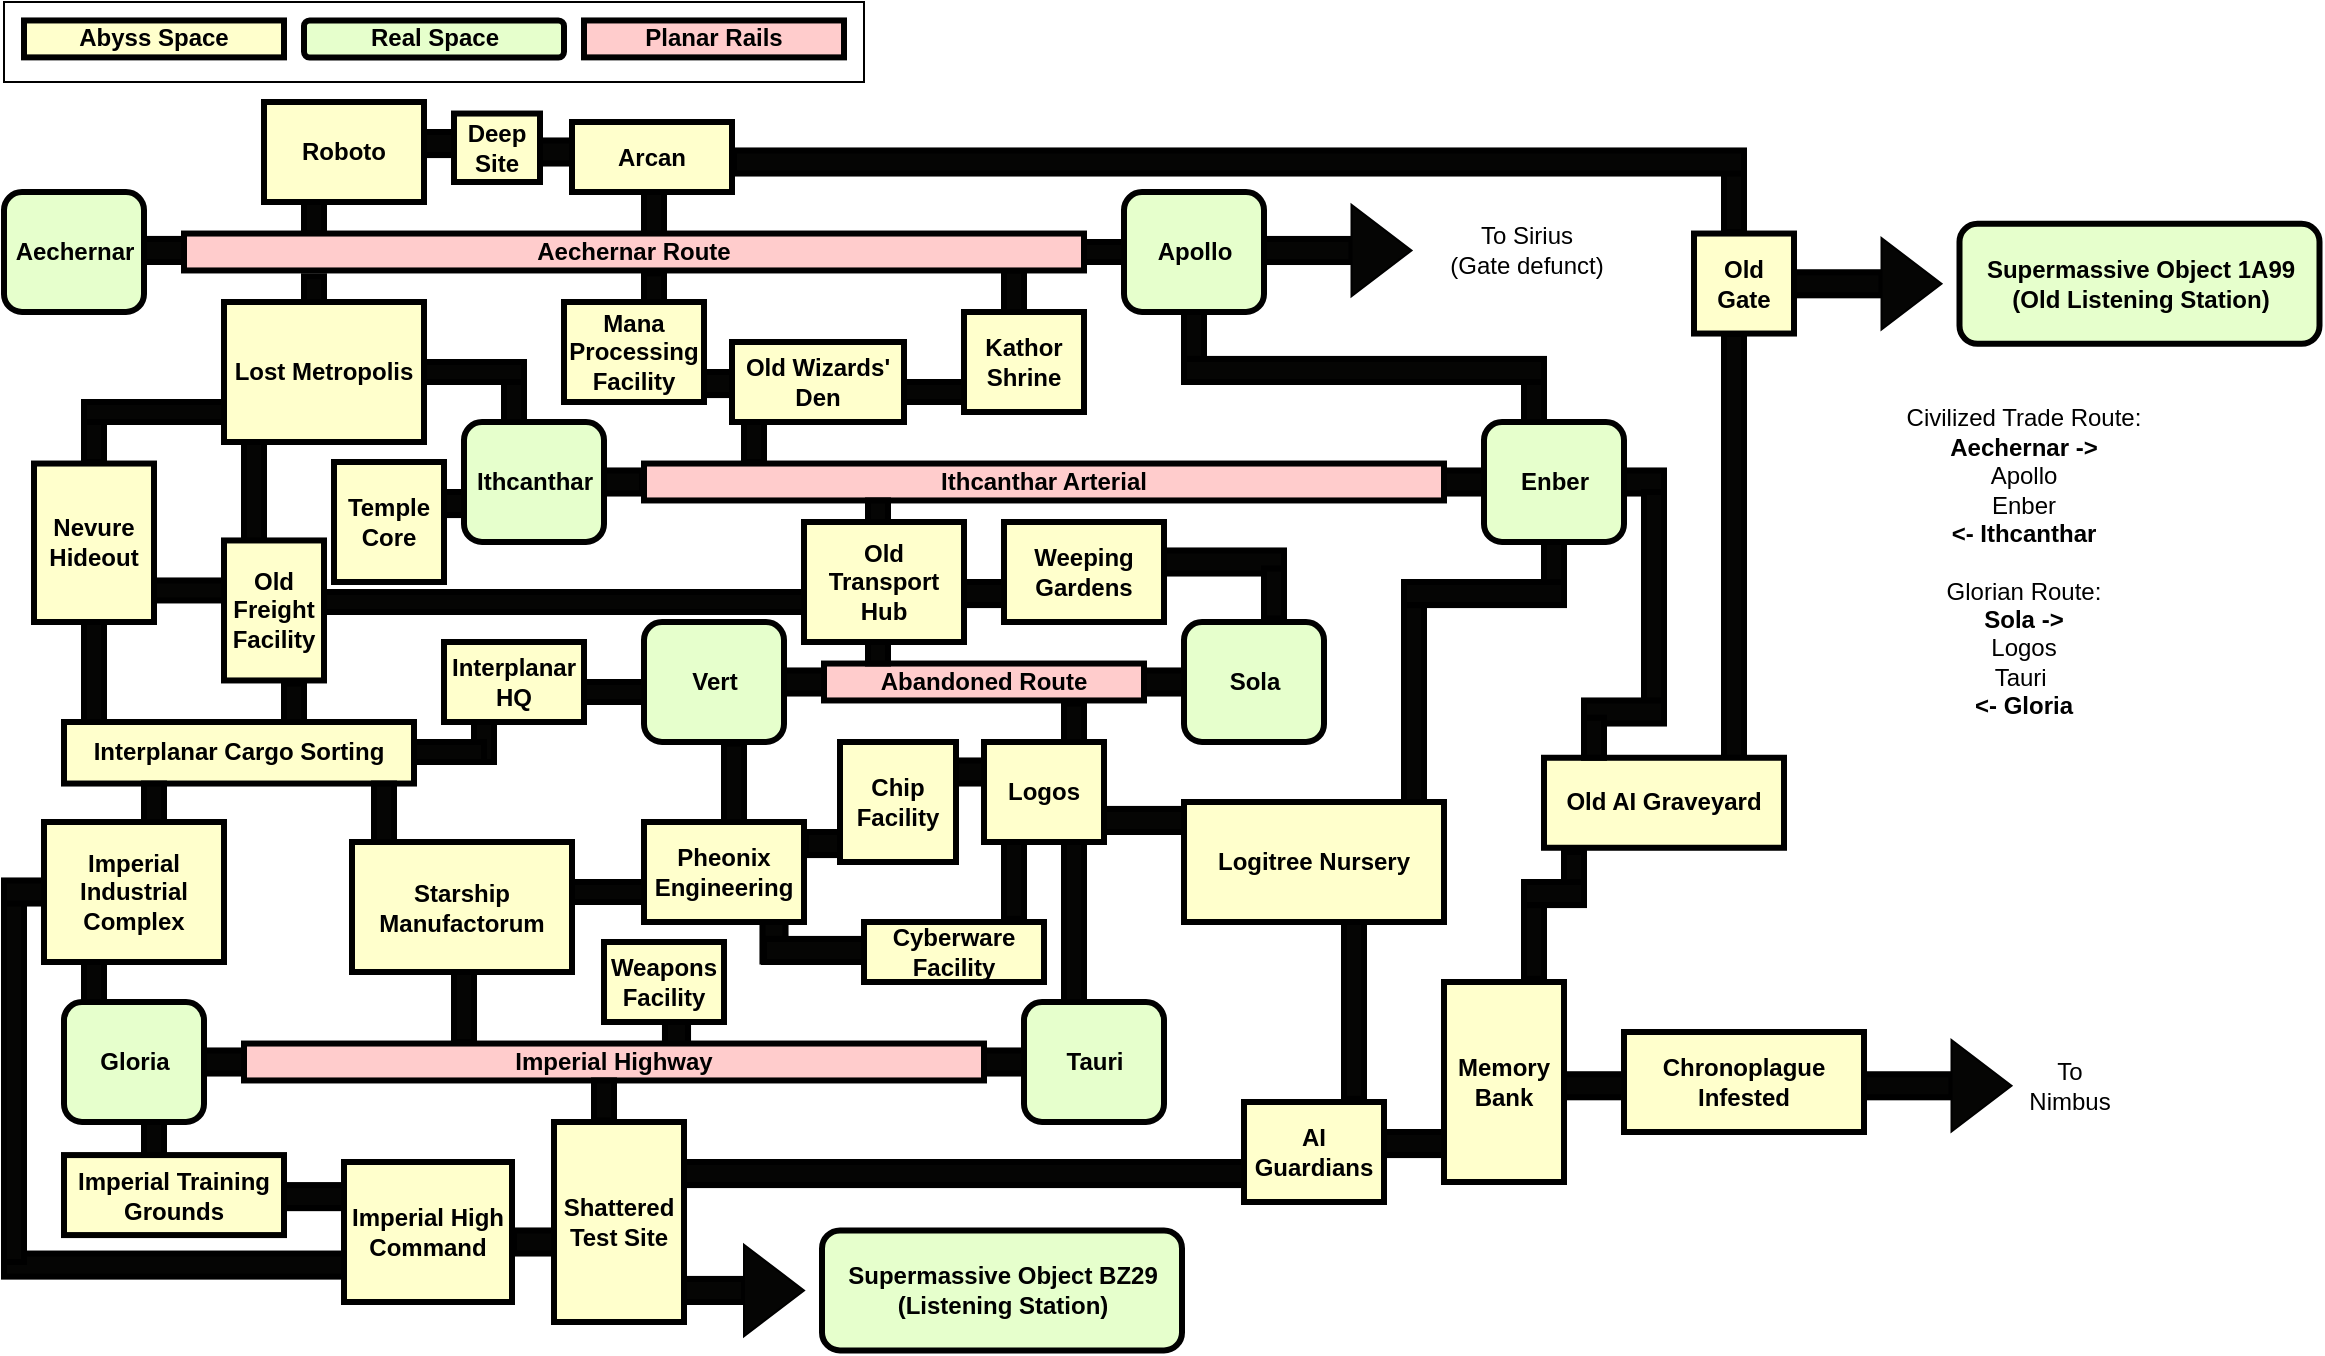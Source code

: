 <mxfile version="15.3.3" type="github" pages="2">
  <diagram name="Whole Map" id="c7558073-3199-34d8-9f00-42111426c3f3">
    <mxGraphModel dx="1026" dy="375" grid="1" gridSize="10" guides="1" tooltips="1" connect="1" arrows="1" fold="1" page="1" pageScale="1" pageWidth="826" pageHeight="1169" background="none" math="0" shadow="0">
      <root>
        <mxCell id="0" />
        <mxCell id="1" parent="0" />
        <mxCell id="i3sJD5P4p5NzvENN9ZNv-3" value="" style="whiteSpace=wrap;align=center;verticalAlign=middle;fontStyle=1;strokeWidth=3;fillColor=#050504;" vertex="1" parent="1">
          <mxGeometry x="236" y="265" width="19" height="11.54" as="geometry" />
        </mxCell>
        <mxCell id="PadTIyMqERsMDA0XlbBG-172" value="" style="whiteSpace=wrap;align=center;verticalAlign=middle;fontStyle=1;strokeWidth=3;fillColor=#050504;" vertex="1" parent="1">
          <mxGeometry x="160" y="360.77" width="10" height="20" as="geometry" />
        </mxCell>
        <mxCell id="PadTIyMqERsMDA0XlbBG-267" value="" style="whiteSpace=wrap;align=center;verticalAlign=middle;fontStyle=1;strokeWidth=3;fillColor=#050504;" vertex="1" parent="1">
          <mxGeometry x="90" y="579.23" width="10" height="20" as="geometry" />
        </mxCell>
        <mxCell id="PadTIyMqERsMDA0XlbBG-156" value="" style="whiteSpace=wrap;align=center;verticalAlign=middle;fontStyle=1;strokeWidth=3;fillColor=#050504;" vertex="1" parent="1">
          <mxGeometry x="340" y="155.67" width="10" height="15.77" as="geometry" />
        </mxCell>
        <mxCell id="PadTIyMqERsMDA0XlbBG-259" value="" style="whiteSpace=wrap;align=center;verticalAlign=middle;fontStyle=1;strokeWidth=3;fillColor=#050504;" vertex="1" parent="1">
          <mxGeometry x="264" y="89.23" width="40" height="11.54" as="geometry" />
        </mxCell>
        <mxCell id="PadTIyMqERsMDA0XlbBG-251" value="" style="whiteSpace=wrap;align=center;verticalAlign=middle;fontStyle=1;strokeWidth=3;fillColor=#050504;" vertex="1" parent="1">
          <mxGeometry x="230" y="85.0" width="19" height="11.54" as="geometry" />
        </mxCell>
        <mxCell id="PadTIyMqERsMDA0XlbBG-245" value="" style="whiteSpace=wrap;align=center;verticalAlign=middle;fontStyle=1;strokeWidth=3;fillColor=#050504;" vertex="1" parent="1">
          <mxGeometry x="880" y="185.77" width="10" height="214.23" as="geometry" />
        </mxCell>
        <mxCell id="PadTIyMqERsMDA0XlbBG-215" value="" style="whiteSpace=wrap;align=center;verticalAlign=middle;fontStyle=1;strokeWidth=3;fillColor=#050504;rotation=90;" vertex="1" parent="1">
          <mxGeometry x="346.25" y="528.46" width="20" height="11.54" as="geometry" />
        </mxCell>
        <mxCell id="PadTIyMqERsMDA0XlbBG-205" value="" style="whiteSpace=wrap;align=center;verticalAlign=middle;fontStyle=1;strokeWidth=3;fillColor=#050504;" vertex="1" parent="1">
          <mxGeometry x="550" y="370.77" width="10" height="20" as="geometry" />
        </mxCell>
        <mxCell id="PadTIyMqERsMDA0XlbBG-204" value="" style="whiteSpace=wrap;align=center;verticalAlign=middle;fontStyle=1;strokeWidth=3;fillColor=#050504;" vertex="1" parent="1">
          <mxGeometry x="369" y="205.0" width="19" height="11.54" as="geometry" />
        </mxCell>
        <mxCell id="PadTIyMqERsMDA0XlbBG-190" value="" style="whiteSpace=wrap;align=center;verticalAlign=middle;fontStyle=1;strokeWidth=3;fillColor=#050504;" vertex="1" parent="1">
          <mxGeometry x="340" y="600" width="320" height="11.54" as="geometry" />
        </mxCell>
        <mxCell id="PadTIyMqERsMDA0XlbBG-186" value="" style="whiteSpace=wrap;align=center;verticalAlign=middle;fontStyle=1;strokeWidth=3;fillColor=#050504;rotation=90;" vertex="1" parent="1">
          <mxGeometry x="395" y="484" width="20" height="11.54" as="geometry" />
        </mxCell>
        <mxCell id="PadTIyMqERsMDA0XlbBG-184" value="" style="whiteSpace=wrap;align=center;verticalAlign=middle;fontStyle=1;strokeWidth=3;fillColor=#050504;" vertex="1" parent="1">
          <mxGeometry x="421" y="435.0" width="20" height="11.54" as="geometry" />
        </mxCell>
        <mxCell id="PadTIyMqERsMDA0XlbBG-183" value="" style="whiteSpace=wrap;align=center;verticalAlign=middle;fontStyle=1;strokeWidth=3;fillColor=#050504;" vertex="1" parent="1">
          <mxGeometry x="300" y="460" width="69" height="10" as="geometry" />
        </mxCell>
        <mxCell id="PadTIyMqERsMDA0XlbBG-160" value="" style="whiteSpace=wrap;align=center;verticalAlign=middle;fontStyle=1;strokeWidth=3;fillColor=#050504;" vertex="1" parent="1">
          <mxGeometry x="520" y="154.23" width="10" height="25.77" as="geometry" />
        </mxCell>
        <mxCell id="PadTIyMqERsMDA0XlbBG-154" value="" style="whiteSpace=wrap;align=center;verticalAlign=middle;fontStyle=1;strokeWidth=3;fillColor=#050504;" vertex="1" parent="1">
          <mxGeometry x="60" y="220" width="70" height="10" as="geometry" />
        </mxCell>
        <mxCell id="PadTIyMqERsMDA0XlbBG-153" value="" style="whiteSpace=wrap;align=center;verticalAlign=middle;fontStyle=1;strokeWidth=3;fillColor=#050504;" vertex="1" parent="1">
          <mxGeometry x="90" y="138.46" width="20" height="11.54" as="geometry" />
        </mxCell>
        <mxCell id="PadTIyMqERsMDA0XlbBG-152" value="" style="whiteSpace=wrap;align=center;verticalAlign=middle;fontStyle=1;strokeWidth=3;fillColor=#050504;" vertex="1" parent="1">
          <mxGeometry x="340" y="112.69" width="10" height="25.77" as="geometry" />
        </mxCell>
        <mxCell id="PadTIyMqERsMDA0XlbBG-151" value="" style="whiteSpace=wrap;align=center;verticalAlign=middle;fontStyle=1;strokeWidth=3;fillColor=#050504;" vertex="1" parent="1">
          <mxGeometry x="170" y="120" width="10" height="15.77" as="geometry" />
        </mxCell>
        <mxCell id="PadTIyMqERsMDA0XlbBG-103" value="" style="group" vertex="1" connectable="0" parent="1">
          <mxGeometry x="20" y="20" width="430" height="40" as="geometry" />
        </mxCell>
        <mxCell id="PadTIyMqERsMDA0XlbBG-102" value="" style="rounded=0;whiteSpace=wrap;html=1;hachureGap=4;pointerEvents=0;strokeColor=default;" vertex="1" parent="PadTIyMqERsMDA0XlbBG-103">
          <mxGeometry width="430" height="40" as="geometry" />
        </mxCell>
        <mxCell id="PadTIyMqERsMDA0XlbBG-96" value="Abyss Space" style="whiteSpace=wrap;align=center;verticalAlign=middle;fontStyle=1;strokeWidth=3;fillColor=#FFFFCC" vertex="1" parent="PadTIyMqERsMDA0XlbBG-103">
          <mxGeometry x="10" y="9.231" width="130" height="18.462" as="geometry" />
        </mxCell>
        <mxCell id="PadTIyMqERsMDA0XlbBG-97" value="Planar Rails" style="whiteSpace=wrap;align=center;verticalAlign=middle;size=0.231;fontStyle=1;strokeWidth=3;fillColor=#FFCCCC;strokeColor=default;" vertex="1" parent="PadTIyMqERsMDA0XlbBG-103">
          <mxGeometry x="290" y="9.231" width="130" height="18.462" as="geometry" />
        </mxCell>
        <mxCell id="PadTIyMqERsMDA0XlbBG-98" value="Real Space" style="verticalAlign=middle;align=center;fontSize=12;fontFamily=Helvetica;html=1;rounded=1;fontStyle=1;strokeWidth=3;fillColor=#E6FFCC" vertex="1" parent="PadTIyMqERsMDA0XlbBG-103">
          <mxGeometry x="150" y="9.231" width="130" height="18.462" as="geometry" />
        </mxCell>
        <mxCell id="PadTIyMqERsMDA0XlbBG-104" value="Aechernar Route" style="whiteSpace=wrap;align=center;verticalAlign=middle;size=0.231;fontStyle=1;strokeWidth=3;fillColor=#FFCCCC;strokeColor=default;" vertex="1" parent="1">
          <mxGeometry x="110" y="135.77" width="450" height="18.46" as="geometry" />
        </mxCell>
        <mxCell id="PadTIyMqERsMDA0XlbBG-115" value="Aechernar" style="verticalAlign=middle;align=center;fontSize=12;fontFamily=Helvetica;html=1;rounded=1;fontStyle=1;strokeWidth=3;fillColor=#E6FFCC" vertex="1" parent="1">
          <mxGeometry x="20" y="115" width="70" height="60" as="geometry" />
        </mxCell>
        <mxCell id="PadTIyMqERsMDA0XlbBG-117" value="Roboto" style="whiteSpace=wrap;align=center;verticalAlign=middle;fontStyle=1;strokeWidth=3;fillColor=#FFFFCC" vertex="1" parent="1">
          <mxGeometry x="150" y="70" width="80" height="50" as="geometry" />
        </mxCell>
        <mxCell id="PadTIyMqERsMDA0XlbBG-118" value="Ithcanthar Arterial" style="whiteSpace=wrap;align=center;verticalAlign=middle;size=0.231;fontStyle=1;strokeWidth=3;fillColor=#FFCCCC;strokeColor=default;" vertex="1" parent="1">
          <mxGeometry x="340" y="250.77" width="400" height="18.46" as="geometry" />
        </mxCell>
        <mxCell id="PadTIyMqERsMDA0XlbBG-119" value="Imperial Highway" style="whiteSpace=wrap;align=center;verticalAlign=middle;size=0.231;fontStyle=1;strokeWidth=3;fillColor=#FFCCCC;strokeColor=default;" vertex="1" parent="1">
          <mxGeometry x="140" y="540.77" width="370" height="18.46" as="geometry" />
        </mxCell>
        <mxCell id="PadTIyMqERsMDA0XlbBG-120" value="Abandoned Route" style="whiteSpace=wrap;align=center;verticalAlign=middle;size=0.231;fontStyle=1;strokeWidth=3;fillColor=#FFCCCC;strokeColor=default;" vertex="1" parent="1">
          <mxGeometry x="430" y="350.77" width="160" height="18.46" as="geometry" />
        </mxCell>
        <mxCell id="PadTIyMqERsMDA0XlbBG-121" value="Ithcanthar" style="verticalAlign=middle;align=center;fontSize=12;fontFamily=Helvetica;html=1;rounded=1;fontStyle=1;strokeWidth=3;fillColor=#E6FFCC" vertex="1" parent="1">
          <mxGeometry x="250" y="230" width="70" height="60" as="geometry" />
        </mxCell>
        <mxCell id="PadTIyMqERsMDA0XlbBG-122" value="Apollo" style="verticalAlign=middle;align=center;fontSize=12;fontFamily=Helvetica;html=1;rounded=1;fontStyle=1;strokeWidth=3;fillColor=#E6FFCC" vertex="1" parent="1">
          <mxGeometry x="580" y="115" width="70" height="60" as="geometry" />
        </mxCell>
        <mxCell id="PadTIyMqERsMDA0XlbBG-123" value="Enber" style="verticalAlign=middle;align=center;fontSize=12;fontFamily=Helvetica;html=1;rounded=1;fontStyle=1;strokeWidth=3;fillColor=#E6FFCC" vertex="1" parent="1">
          <mxGeometry x="760" y="230" width="70" height="60" as="geometry" />
        </mxCell>
        <mxCell id="PadTIyMqERsMDA0XlbBG-124" value="Sola" style="verticalAlign=middle;align=center;fontSize=12;fontFamily=Helvetica;html=1;rounded=1;fontStyle=1;strokeWidth=3;fillColor=#E6FFCC" vertex="1" parent="1">
          <mxGeometry x="610" y="330" width="70" height="60" as="geometry" />
        </mxCell>
        <mxCell id="PadTIyMqERsMDA0XlbBG-125" value="Vert" style="verticalAlign=middle;align=center;fontSize=12;fontFamily=Helvetica;html=1;rounded=1;fontStyle=1;strokeWidth=3;fillColor=#E6FFCC" vertex="1" parent="1">
          <mxGeometry x="340" y="330" width="70" height="60" as="geometry" />
        </mxCell>
        <mxCell id="PadTIyMqERsMDA0XlbBG-126" value="Tauri" style="verticalAlign=middle;align=center;fontSize=12;fontFamily=Helvetica;html=1;rounded=1;fontStyle=1;strokeWidth=3;fillColor=#E6FFCC" vertex="1" parent="1">
          <mxGeometry x="530" y="520" width="70" height="60" as="geometry" />
        </mxCell>
        <mxCell id="PadTIyMqERsMDA0XlbBG-127" value="Gloria" style="verticalAlign=middle;align=center;fontSize=12;fontFamily=Helvetica;html=1;rounded=1;fontStyle=1;strokeWidth=3;fillColor=#E6FFCC" vertex="1" parent="1">
          <mxGeometry x="50" y="520" width="70" height="60" as="geometry" />
        </mxCell>
        <mxCell id="PadTIyMqERsMDA0XlbBG-128" value="Lost Metropolis" style="whiteSpace=wrap;align=center;verticalAlign=middle;fontStyle=1;strokeWidth=3;fillColor=#FFFFCC" vertex="1" parent="1">
          <mxGeometry x="130" y="170" width="100" height="70" as="geometry" />
        </mxCell>
        <mxCell id="PadTIyMqERsMDA0XlbBG-130" value="Interplanar Cargo Sorting" style="whiteSpace=wrap;align=center;verticalAlign=middle;fontStyle=1;strokeWidth=3;fillColor=#FFFFCC" vertex="1" parent="1">
          <mxGeometry x="50" y="380" width="175" height="30.77" as="geometry" />
        </mxCell>
        <mxCell id="PadTIyMqERsMDA0XlbBG-131" value="Imperial Industrial Complex" style="whiteSpace=wrap;align=center;verticalAlign=middle;fontStyle=1;strokeWidth=3;fillColor=#FFFFCC" vertex="1" parent="1">
          <mxGeometry x="40" y="430" width="90" height="70" as="geometry" />
        </mxCell>
        <mxCell id="PadTIyMqERsMDA0XlbBG-132" value="Interplanar HQ" style="whiteSpace=wrap;align=center;verticalAlign=middle;fontStyle=1;strokeWidth=3;fillColor=#FFFFCC" vertex="1" parent="1">
          <mxGeometry x="240" y="340" width="70" height="40" as="geometry" />
        </mxCell>
        <mxCell id="PadTIyMqERsMDA0XlbBG-134" value="Mana Processing&#xa;Facility" style="whiteSpace=wrap;align=center;verticalAlign=middle;fontStyle=1;strokeWidth=3;fillColor=#FFFFCC" vertex="1" parent="1">
          <mxGeometry x="300" y="170" width="70" height="50" as="geometry" />
        </mxCell>
        <mxCell id="PadTIyMqERsMDA0XlbBG-135" value="Old Wizards&#39; Den" style="whiteSpace=wrap;align=center;verticalAlign=middle;fontStyle=1;strokeWidth=3;fillColor=#FFFFCC" vertex="1" parent="1">
          <mxGeometry x="384" y="190" width="86" height="40" as="geometry" />
        </mxCell>
        <mxCell id="PadTIyMqERsMDA0XlbBG-136" value="Kathor Shrine" style="whiteSpace=wrap;align=center;verticalAlign=middle;fontStyle=1;strokeWidth=3;fillColor=#FFFFCC" vertex="1" parent="1">
          <mxGeometry x="500" y="175" width="60" height="50" as="geometry" />
        </mxCell>
        <mxCell id="PadTIyMqERsMDA0XlbBG-137" value="Arcan" style="whiteSpace=wrap;align=center;verticalAlign=middle;fontStyle=1;strokeWidth=3;fillColor=#FFFFCC" vertex="1" parent="1">
          <mxGeometry x="304" y="80" width="80" height="35" as="geometry" />
        </mxCell>
        <mxCell id="PadTIyMqERsMDA0XlbBG-139" value="Logitree Nursery" style="whiteSpace=wrap;align=center;verticalAlign=middle;fontStyle=1;strokeWidth=3;fillColor=#FFFFCC" vertex="1" parent="1">
          <mxGeometry x="610" y="420" width="130" height="60" as="geometry" />
        </mxCell>
        <mxCell id="PadTIyMqERsMDA0XlbBG-141" value="Pheonix Engineering" style="whiteSpace=wrap;align=center;verticalAlign=middle;fontStyle=1;strokeWidth=3;fillColor=#FFFFCC" vertex="1" parent="1">
          <mxGeometry x="340" y="430" width="80" height="50" as="geometry" />
        </mxCell>
        <mxCell id="PadTIyMqERsMDA0XlbBG-142" value="Cyberware Facility" style="whiteSpace=wrap;align=center;verticalAlign=middle;fontStyle=1;strokeWidth=3;fillColor=#FFFFCC" vertex="1" parent="1">
          <mxGeometry x="450" y="480" width="90" height="30" as="geometry" />
        </mxCell>
        <mxCell id="PadTIyMqERsMDA0XlbBG-143" value="Starship Manufactorum" style="whiteSpace=wrap;align=center;verticalAlign=middle;fontStyle=1;strokeWidth=3;fillColor=#FFFFCC" vertex="1" parent="1">
          <mxGeometry x="194" y="440" width="110" height="65" as="geometry" />
        </mxCell>
        <mxCell id="PadTIyMqERsMDA0XlbBG-146" value="AI Guardians" style="whiteSpace=wrap;align=center;verticalAlign=middle;fontStyle=1;strokeWidth=3;fillColor=#FFFFCC" vertex="1" parent="1">
          <mxGeometry x="640" y="570" width="70" height="50" as="geometry" />
        </mxCell>
        <mxCell id="PadTIyMqERsMDA0XlbBG-155" value="" style="whiteSpace=wrap;align=center;verticalAlign=middle;fontStyle=1;strokeWidth=3;fillColor=#050504;" vertex="1" parent="1">
          <mxGeometry x="560" y="140" width="20" height="10" as="geometry" />
        </mxCell>
        <mxCell id="PadTIyMqERsMDA0XlbBG-158" value="" style="whiteSpace=wrap;align=center;verticalAlign=middle;fontStyle=1;strokeWidth=3;fillColor=#050504;" vertex="1" parent="1">
          <mxGeometry x="390" y="230" width="10" height="20" as="geometry" />
        </mxCell>
        <mxCell id="PadTIyMqERsMDA0XlbBG-159" value="" style="whiteSpace=wrap;align=center;verticalAlign=middle;fontStyle=1;strokeWidth=3;fillColor=#050504;" vertex="1" parent="1">
          <mxGeometry x="470" y="210" width="30" height="10" as="geometry" />
        </mxCell>
        <mxCell id="PadTIyMqERsMDA0XlbBG-161" value="" style="whiteSpace=wrap;align=center;verticalAlign=middle;fontStyle=1;strokeWidth=3;fillColor=#050504;" vertex="1" parent="1">
          <mxGeometry x="320" y="254.23" width="19" height="11.54" as="geometry" />
        </mxCell>
        <mxCell id="PadTIyMqERsMDA0XlbBG-162" value="" style="whiteSpace=wrap;align=center;verticalAlign=middle;fontStyle=1;strokeWidth=3;fillColor=#050504;" vertex="1" parent="1">
          <mxGeometry x="580" y="294.23" width="80" height="11.54" as="geometry" />
        </mxCell>
        <mxCell id="PadTIyMqERsMDA0XlbBG-163" value="" style="whiteSpace=wrap;align=center;verticalAlign=middle;fontStyle=1;strokeWidth=3;fillColor=#050504;" vertex="1" parent="1">
          <mxGeometry x="740" y="254.23" width="20" height="11.54" as="geometry" />
        </mxCell>
        <mxCell id="PadTIyMqERsMDA0XlbBG-164" value="" style="whiteSpace=wrap;align=center;verticalAlign=middle;fontStyle=1;strokeWidth=3;fillColor=#050504;" vertex="1" parent="1">
          <mxGeometry x="410" y="354.23" width="20" height="11.54" as="geometry" />
        </mxCell>
        <mxCell id="PadTIyMqERsMDA0XlbBG-165" value="" style="whiteSpace=wrap;align=center;verticalAlign=middle;fontStyle=1;strokeWidth=3;fillColor=#050504;" vertex="1" parent="1">
          <mxGeometry x="510" y="544.23" width="20" height="11.54" as="geometry" />
        </mxCell>
        <mxCell id="PadTIyMqERsMDA0XlbBG-166" value="" style="whiteSpace=wrap;align=center;verticalAlign=middle;fontStyle=1;strokeWidth=3;fillColor=#050504;" vertex="1" parent="1">
          <mxGeometry x="120" y="544.23" width="20" height="11.54" as="geometry" />
        </mxCell>
        <mxCell id="PadTIyMqERsMDA0XlbBG-167" value="" style="whiteSpace=wrap;align=center;verticalAlign=middle;fontStyle=1;strokeWidth=3;fillColor=#050504;" vertex="1" parent="1">
          <mxGeometry x="60" y="230" width="10" height="20" as="geometry" />
        </mxCell>
        <mxCell id="PadTIyMqERsMDA0XlbBG-168" value="" style="whiteSpace=wrap;align=center;verticalAlign=middle;fontStyle=1;strokeWidth=3;fillColor=#050504;" vertex="1" parent="1">
          <mxGeometry x="140" y="240" width="10" height="70" as="geometry" />
        </mxCell>
        <mxCell id="PadTIyMqERsMDA0XlbBG-169" value="" style="whiteSpace=wrap;align=center;verticalAlign=middle;fontStyle=1;strokeWidth=3;fillColor=#050504;" vertex="1" parent="1">
          <mxGeometry x="230" y="200" width="50" height="10" as="geometry" />
        </mxCell>
        <mxCell id="PadTIyMqERsMDA0XlbBG-170" value="" style="whiteSpace=wrap;align=center;verticalAlign=middle;fontStyle=1;strokeWidth=3;fillColor=#050504;" vertex="1" parent="1">
          <mxGeometry x="170" y="157.12" width="10" height="12.88" as="geometry" />
        </mxCell>
        <mxCell id="PadTIyMqERsMDA0XlbBG-171" value="" style="whiteSpace=wrap;align=center;verticalAlign=middle;fontStyle=1;strokeWidth=3;fillColor=#050504;" vertex="1" parent="1">
          <mxGeometry x="270" y="210" width="10" height="20" as="geometry" />
        </mxCell>
        <mxCell id="PadTIyMqERsMDA0XlbBG-173" value="" style="whiteSpace=wrap;align=center;verticalAlign=middle;fontStyle=1;strokeWidth=3;fillColor=#050504;" vertex="1" parent="1">
          <mxGeometry x="310" y="360" width="30" height="10" as="geometry" />
        </mxCell>
        <mxCell id="PadTIyMqERsMDA0XlbBG-174" value="" style="whiteSpace=wrap;align=center;verticalAlign=middle;fontStyle=1;strokeWidth=3;fillColor=#050504;" vertex="1" parent="1">
          <mxGeometry x="255" y="380" width="10" height="20" as="geometry" />
        </mxCell>
        <mxCell id="PadTIyMqERsMDA0XlbBG-175" value="" style="whiteSpace=wrap;align=center;verticalAlign=middle;fontStyle=1;strokeWidth=3;fillColor=#050504;" vertex="1" parent="1">
          <mxGeometry x="225" y="390" width="35" height="10" as="geometry" />
        </mxCell>
        <mxCell id="PadTIyMqERsMDA0XlbBG-176" value="" style="whiteSpace=wrap;align=center;verticalAlign=middle;fontStyle=1;strokeWidth=3;fillColor=#050504;" vertex="1" parent="1">
          <mxGeometry x="60" y="330" width="10" height="50" as="geometry" />
        </mxCell>
        <mxCell id="PadTIyMqERsMDA0XlbBG-177" value="" style="whiteSpace=wrap;align=center;verticalAlign=middle;fontStyle=1;strokeWidth=3;fillColor=#050504;" vertex="1" parent="1">
          <mxGeometry x="90" y="410.77" width="10" height="19.23" as="geometry" />
        </mxCell>
        <mxCell id="PadTIyMqERsMDA0XlbBG-178" value="" style="whiteSpace=wrap;align=center;verticalAlign=middle;fontStyle=1;strokeWidth=3;fillColor=#050504;" vertex="1" parent="1">
          <mxGeometry x="60" y="500" width="10" height="20" as="geometry" />
        </mxCell>
        <mxCell id="PadTIyMqERsMDA0XlbBG-179" value="" style="whiteSpace=wrap;align=center;verticalAlign=middle;fontStyle=1;strokeWidth=3;fillColor=#050504;" vertex="1" parent="1">
          <mxGeometry x="205" y="410.77" width="10" height="29.23" as="geometry" />
        </mxCell>
        <mxCell id="PadTIyMqERsMDA0XlbBG-180" value="" style="whiteSpace=wrap;align=center;verticalAlign=middle;fontStyle=1;strokeWidth=3;fillColor=#050504;" vertex="1" parent="1">
          <mxGeometry x="245" y="505" width="10" height="35" as="geometry" />
        </mxCell>
        <mxCell id="PadTIyMqERsMDA0XlbBG-181" value="" style="whiteSpace=wrap;align=center;verticalAlign=middle;fontStyle=1;strokeWidth=3;fillColor=#050504;" vertex="1" parent="1">
          <mxGeometry x="315" y="559.23" width="10" height="20" as="geometry" />
        </mxCell>
        <mxCell id="PadTIyMqERsMDA0XlbBG-182" value="" style="whiteSpace=wrap;align=center;verticalAlign=middle;fontStyle=1;strokeWidth=3;fillColor=#050504;" vertex="1" parent="1">
          <mxGeometry x="380" y="390.77" width="10" height="39.23" as="geometry" />
        </mxCell>
        <mxCell id="PadTIyMqERsMDA0XlbBG-185" value="" style="whiteSpace=wrap;align=center;verticalAlign=middle;fontStyle=1;strokeWidth=3;fillColor=#050504;" vertex="1" parent="1">
          <mxGeometry x="400" y="488.46" width="50" height="11.54" as="geometry" />
        </mxCell>
        <mxCell id="PadTIyMqERsMDA0XlbBG-187" value="" style="whiteSpace=wrap;align=center;verticalAlign=middle;fontStyle=1;strokeWidth=3;fillColor=#050504;" vertex="1" parent="1">
          <mxGeometry x="570" y="423.46" width="40" height="11.54" as="geometry" />
        </mxCell>
        <mxCell id="PadTIyMqERsMDA0XlbBG-189" value="" style="whiteSpace=wrap;align=center;verticalAlign=middle;fontStyle=1;strokeWidth=3;fillColor=#050504;" vertex="1" parent="1">
          <mxGeometry x="275" y="634.23" width="20" height="11.54" as="geometry" />
        </mxCell>
        <mxCell id="PadTIyMqERsMDA0XlbBG-191" value="" style="whiteSpace=wrap;align=center;verticalAlign=middle;fontStyle=1;strokeWidth=3;fillColor=#050504;" vertex="1" parent="1">
          <mxGeometry x="550" y="440" width="10" height="80" as="geometry" />
        </mxCell>
        <mxCell id="PadTIyMqERsMDA0XlbBG-192" value="" style="whiteSpace=wrap;align=center;verticalAlign=middle;fontStyle=1;strokeWidth=3;fillColor=#050504;" vertex="1" parent="1">
          <mxGeometry x="690" y="480" width="10" height="88.46" as="geometry" />
        </mxCell>
        <mxCell id="PadTIyMqERsMDA0XlbBG-193" value="" style="whiteSpace=wrap;align=center;verticalAlign=middle;fontStyle=1;strokeWidth=3;fillColor=#050504;" vertex="1" parent="1">
          <mxGeometry x="720" y="310" width="10" height="110" as="geometry" />
        </mxCell>
        <mxCell id="PadTIyMqERsMDA0XlbBG-194" value="" style="whiteSpace=wrap;align=center;verticalAlign=middle;fontStyle=1;strokeWidth=3;fillColor=#050504;" vertex="1" parent="1">
          <mxGeometry x="720" y="310" width="80" height="11.54" as="geometry" />
        </mxCell>
        <mxCell id="PadTIyMqERsMDA0XlbBG-195" value="" style="whiteSpace=wrap;align=center;verticalAlign=middle;fontStyle=1;strokeWidth=3;fillColor=#050504;" vertex="1" parent="1">
          <mxGeometry x="452" y="269.23" width="10" height="20" as="geometry" />
        </mxCell>
        <mxCell id="PadTIyMqERsMDA0XlbBG-196" value="" style="whiteSpace=wrap;align=center;verticalAlign=middle;fontStyle=1;strokeWidth=3;fillColor=#050504;" vertex="1" parent="1">
          <mxGeometry x="452" y="330.77" width="10" height="20" as="geometry" />
        </mxCell>
        <mxCell id="PadTIyMqERsMDA0XlbBG-197" value="" style="whiteSpace=wrap;align=center;verticalAlign=middle;fontStyle=1;strokeWidth=3;fillColor=#050504;" vertex="1" parent="1">
          <mxGeometry x="790" y="290" width="10" height="20" as="geometry" />
        </mxCell>
        <mxCell id="PadTIyMqERsMDA0XlbBG-198" value="" style="whiteSpace=wrap;align=center;verticalAlign=middle;fontStyle=1;strokeWidth=3;fillColor=#050504;" vertex="1" parent="1">
          <mxGeometry x="610" y="175" width="10" height="25" as="geometry" />
        </mxCell>
        <mxCell id="PadTIyMqERsMDA0XlbBG-199" value="" style="whiteSpace=wrap;align=center;verticalAlign=middle;fontStyle=1;strokeWidth=3;fillColor=#050504;" vertex="1" parent="1">
          <mxGeometry x="780" y="210" width="10" height="20" as="geometry" />
        </mxCell>
        <mxCell id="PadTIyMqERsMDA0XlbBG-200" value="" style="whiteSpace=wrap;align=center;verticalAlign=middle;fontStyle=1;strokeWidth=3;fillColor=#050504;" vertex="1" parent="1">
          <mxGeometry x="610" y="198.46" width="180" height="11.54" as="geometry" />
        </mxCell>
        <mxCell id="PadTIyMqERsMDA0XlbBG-201" value="" style="whiteSpace=wrap;align=center;verticalAlign=middle;fontStyle=1;strokeWidth=3;fillColor=#050504;" vertex="1" parent="1">
          <mxGeometry x="20" y="645.77" width="204" height="11.54" as="geometry" />
        </mxCell>
        <mxCell id="PadTIyMqERsMDA0XlbBG-202" value="" style="whiteSpace=wrap;align=center;verticalAlign=middle;fontStyle=1;strokeWidth=3;fillColor=#050504;" vertex="1" parent="1">
          <mxGeometry x="20" y="460" width="10" height="190" as="geometry" />
        </mxCell>
        <mxCell id="PadTIyMqERsMDA0XlbBG-203" value="" style="whiteSpace=wrap;align=center;verticalAlign=middle;fontStyle=1;strokeWidth=3;fillColor=#050504;" vertex="1" parent="1">
          <mxGeometry x="20" y="459.23" width="20" height="11.54" as="geometry" />
        </mxCell>
        <mxCell id="PadTIyMqERsMDA0XlbBG-206" value="" style="whiteSpace=wrap;align=center;verticalAlign=middle;fontStyle=1;strokeWidth=3;fillColor=#050504;" vertex="1" parent="1">
          <mxGeometry x="472" y="399.23" width="48" height="11.54" as="geometry" />
        </mxCell>
        <mxCell id="PadTIyMqERsMDA0XlbBG-209" value="" style="whiteSpace=wrap;align=center;verticalAlign=middle;fontStyle=1;strokeWidth=3;fillColor=#050504;" vertex="1" parent="1">
          <mxGeometry x="180" y="315" width="248" height="10" as="geometry" />
        </mxCell>
        <mxCell id="PadTIyMqERsMDA0XlbBG-210" value="Weeping Gardens" style="whiteSpace=wrap;align=center;verticalAlign=middle;fontStyle=1;strokeWidth=3;fillColor=#FFFFCC" vertex="1" parent="1">
          <mxGeometry x="520" y="280" width="80" height="50" as="geometry" />
        </mxCell>
        <mxCell id="PadTIyMqERsMDA0XlbBG-211" value="" style="whiteSpace=wrap;align=center;verticalAlign=middle;fontStyle=1;strokeWidth=3;fillColor=#050504;" vertex="1" parent="1">
          <mxGeometry x="590" y="354.23" width="20" height="11.54" as="geometry" />
        </mxCell>
        <mxCell id="PadTIyMqERsMDA0XlbBG-212" value="" style="whiteSpace=wrap;align=center;verticalAlign=middle;fontStyle=1;strokeWidth=3;fillColor=#050504;" vertex="1" parent="1">
          <mxGeometry x="480" y="310" width="40" height="11.54" as="geometry" />
        </mxCell>
        <mxCell id="PadTIyMqERsMDA0XlbBG-213" value="" style="whiteSpace=wrap;align=center;verticalAlign=middle;fontStyle=1;strokeWidth=3;fillColor=#050504;" vertex="1" parent="1">
          <mxGeometry x="650" y="303.27" width="10" height="25" as="geometry" />
        </mxCell>
        <mxCell id="PadTIyMqERsMDA0XlbBG-214" value="Weapons Facility" style="whiteSpace=wrap;align=center;verticalAlign=middle;fontStyle=1;strokeWidth=3;fillColor=#FFFFCC" vertex="1" parent="1">
          <mxGeometry x="320" y="490" width="60" height="40" as="geometry" />
        </mxCell>
        <mxCell id="PadTIyMqERsMDA0XlbBG-222" value="" style="group" vertex="1" connectable="0" parent="1">
          <mxGeometry x="346.25" y="641.34" width="262.75" height="52.89" as="geometry" />
        </mxCell>
        <mxCell id="PadTIyMqERsMDA0XlbBG-217" value="" style="whiteSpace=wrap;align=center;verticalAlign=middle;fontStyle=1;strokeWidth=3;fillColor=#050504;" vertex="1" parent="PadTIyMqERsMDA0XlbBG-222">
          <mxGeometry y="17.12" width="43.75" height="11.54" as="geometry" />
        </mxCell>
        <mxCell id="PadTIyMqERsMDA0XlbBG-218" value="" style="triangle;whiteSpace=wrap;html=1;hachureGap=4;pointerEvents=0;strokeColor=default;fillColor=#050504;" vertex="1" parent="PadTIyMqERsMDA0XlbBG-222">
          <mxGeometry x="43.75" width="30" height="45.77" as="geometry" />
        </mxCell>
        <mxCell id="PadTIyMqERsMDA0XlbBG-219" value="To &lt;br&gt;Galactic Gate" style="text;html=1;strokeColor=none;fillColor=none;align=center;verticalAlign=middle;whiteSpace=wrap;rounded=0;hachureGap=4;pointerEvents=0;" vertex="1" parent="PadTIyMqERsMDA0XlbBG-222">
          <mxGeometry x="82.75" y="12.89" width="77.25" height="20" as="geometry" />
        </mxCell>
        <mxCell id="PadTIyMqERsMDA0XlbBG-278" value="Supermassive Object BZ29&lt;br&gt;(Listening Station)" style="verticalAlign=middle;align=center;fontSize=12;fontFamily=Helvetica;html=1;rounded=1;fontStyle=1;strokeWidth=3;fillColor=#E6FFCC" vertex="1" parent="PadTIyMqERsMDA0XlbBG-222">
          <mxGeometry x="82.75" y="-7.11" width="180" height="60" as="geometry" />
        </mxCell>
        <mxCell id="PadTIyMqERsMDA0XlbBG-223" value="" style="group" vertex="1" connectable="0" parent="1">
          <mxGeometry x="650" y="121.35" width="180" height="45.77" as="geometry" />
        </mxCell>
        <mxCell id="PadTIyMqERsMDA0XlbBG-224" value="" style="whiteSpace=wrap;align=center;verticalAlign=middle;fontStyle=1;strokeWidth=3;fillColor=#050504;" vertex="1" parent="PadTIyMqERsMDA0XlbBG-223">
          <mxGeometry y="17.12" width="43.75" height="11.54" as="geometry" />
        </mxCell>
        <mxCell id="PadTIyMqERsMDA0XlbBG-225" value="" style="triangle;whiteSpace=wrap;html=1;hachureGap=4;pointerEvents=0;strokeColor=default;fillColor=#050504;" vertex="1" parent="PadTIyMqERsMDA0XlbBG-223">
          <mxGeometry x="43.75" width="30" height="45.77" as="geometry" />
        </mxCell>
        <mxCell id="PadTIyMqERsMDA0XlbBG-226" value="To Sirius&lt;br&gt;(Gate defunct)" style="text;html=1;strokeColor=none;fillColor=none;align=center;verticalAlign=middle;whiteSpace=wrap;rounded=0;hachureGap=4;pointerEvents=0;" vertex="1" parent="PadTIyMqERsMDA0XlbBG-223">
          <mxGeometry x="82.75" y="12.89" width="97.25" height="20" as="geometry" />
        </mxCell>
        <mxCell id="PadTIyMqERsMDA0XlbBG-229" value="Old AI Graveyard" style="whiteSpace=wrap;align=center;verticalAlign=middle;fontStyle=1;strokeWidth=3;fillColor=#FFFFCC" vertex="1" parent="1">
          <mxGeometry x="790" y="397.88" width="120" height="45" as="geometry" />
        </mxCell>
        <mxCell id="PadTIyMqERsMDA0XlbBG-230" value="Chronoplague Infested" style="whiteSpace=wrap;align=center;verticalAlign=middle;fontStyle=1;strokeWidth=3;fillColor=#FFFFCC" vertex="1" parent="1">
          <mxGeometry x="830" y="535" width="120" height="50" as="geometry" />
        </mxCell>
        <mxCell id="PadTIyMqERsMDA0XlbBG-231" value="" style="group" vertex="1" connectable="0" parent="1">
          <mxGeometry x="950" y="539" width="122.75" height="45.77" as="geometry" />
        </mxCell>
        <mxCell id="PadTIyMqERsMDA0XlbBG-232" value="" style="whiteSpace=wrap;align=center;verticalAlign=middle;fontStyle=1;strokeWidth=3;fillColor=#050504;" vertex="1" parent="PadTIyMqERsMDA0XlbBG-231">
          <mxGeometry y="17.12" width="43.75" height="11.54" as="geometry" />
        </mxCell>
        <mxCell id="PadTIyMqERsMDA0XlbBG-233" value="" style="triangle;whiteSpace=wrap;html=1;hachureGap=4;pointerEvents=0;strokeColor=default;fillColor=#050504;" vertex="1" parent="PadTIyMqERsMDA0XlbBG-231">
          <mxGeometry x="43.75" width="30" height="45.77" as="geometry" />
        </mxCell>
        <mxCell id="PadTIyMqERsMDA0XlbBG-234" value="To Nimbus" style="text;html=1;strokeColor=none;fillColor=none;align=center;verticalAlign=middle;whiteSpace=wrap;rounded=0;hachureGap=4;pointerEvents=0;" vertex="1" parent="PadTIyMqERsMDA0XlbBG-231">
          <mxGeometry x="82.75" y="12.89" width="40" height="20" as="geometry" />
        </mxCell>
        <mxCell id="PadTIyMqERsMDA0XlbBG-235" value="" style="whiteSpace=wrap;align=center;verticalAlign=middle;fontStyle=1;strokeWidth=3;fillColor=#050504;" vertex="1" parent="1">
          <mxGeometry x="710" y="585" width="40" height="11.54" as="geometry" />
        </mxCell>
        <mxCell id="PadTIyMqERsMDA0XlbBG-236" value="" style="whiteSpace=wrap;align=center;verticalAlign=middle;fontStyle=1;strokeWidth=3;fillColor=#050504;" vertex="1" parent="1">
          <mxGeometry x="800" y="556.11" width="30" height="11.54" as="geometry" />
        </mxCell>
        <mxCell id="PadTIyMqERsMDA0XlbBG-237" value="" style="whiteSpace=wrap;align=center;verticalAlign=middle;fontStyle=1;strokeWidth=3;fillColor=#050504;" vertex="1" parent="1">
          <mxGeometry x="830" y="254.23" width="20" height="11.54" as="geometry" />
        </mxCell>
        <mxCell id="PadTIyMqERsMDA0XlbBG-238" value="" style="whiteSpace=wrap;align=center;verticalAlign=middle;fontStyle=1;strokeWidth=3;fillColor=#050504;" vertex="1" parent="1">
          <mxGeometry x="840" y="265" width="10" height="115" as="geometry" />
        </mxCell>
        <mxCell id="PadTIyMqERsMDA0XlbBG-239" value="" style="whiteSpace=wrap;align=center;verticalAlign=middle;fontStyle=1;strokeWidth=3;fillColor=#050504;" vertex="1" parent="1">
          <mxGeometry x="810" y="369.23" width="40" height="11.54" as="geometry" />
        </mxCell>
        <mxCell id="PadTIyMqERsMDA0XlbBG-240" value="" style="whiteSpace=wrap;align=center;verticalAlign=middle;fontStyle=1;strokeWidth=3;fillColor=#050504;" vertex="1" parent="1">
          <mxGeometry x="810" y="377.88" width="10" height="20" as="geometry" />
        </mxCell>
        <mxCell id="PadTIyMqERsMDA0XlbBG-241" value="" style="whiteSpace=wrap;align=center;verticalAlign=middle;fontStyle=1;strokeWidth=3;fillColor=#050504;" vertex="1" parent="1">
          <mxGeometry x="800" y="445" width="10" height="20" as="geometry" />
        </mxCell>
        <mxCell id="PadTIyMqERsMDA0XlbBG-242" value="" style="whiteSpace=wrap;align=center;verticalAlign=middle;fontStyle=1;strokeWidth=3;fillColor=#050504;" vertex="1" parent="1">
          <mxGeometry x="780" y="470" width="10" height="38.46" as="geometry" />
        </mxCell>
        <mxCell id="PadTIyMqERsMDA0XlbBG-243" value="" style="whiteSpace=wrap;align=center;verticalAlign=middle;fontStyle=1;strokeWidth=3;fillColor=#050504;" vertex="1" parent="1">
          <mxGeometry x="780" y="460" width="30" height="11.54" as="geometry" />
        </mxCell>
        <mxCell id="PadTIyMqERsMDA0XlbBG-244" value="Old Gate" style="whiteSpace=wrap;align=center;verticalAlign=middle;fontStyle=1;strokeWidth=3;fillColor=#FFFFCC" vertex="1" parent="1">
          <mxGeometry x="865" y="135.77" width="50" height="50" as="geometry" />
        </mxCell>
        <mxCell id="PadTIyMqERsMDA0XlbBG-246" value="" style="whiteSpace=wrap;align=center;verticalAlign=middle;fontStyle=1;strokeWidth=3;fillColor=#050504;" vertex="1" parent="1">
          <mxGeometry x="880" y="100" width="10" height="35" as="geometry" />
        </mxCell>
        <mxCell id="PadTIyMqERsMDA0XlbBG-247" value="" style="whiteSpace=wrap;align=center;verticalAlign=middle;fontStyle=1;strokeWidth=3;fillColor=#050504;" vertex="1" parent="1">
          <mxGeometry x="385" y="94.23" width="505" height="11.54" as="geometry" />
        </mxCell>
        <mxCell id="PadTIyMqERsMDA0XlbBG-250" value="Deep Site" style="whiteSpace=wrap;align=center;verticalAlign=middle;fontStyle=1;strokeWidth=3;fillColor=#FFFFCC" vertex="1" parent="1">
          <mxGeometry x="245" y="75.77" width="43" height="34.23" as="geometry" />
        </mxCell>
        <mxCell id="PadTIyMqERsMDA0XlbBG-260" value="" style="whiteSpace=wrap;align=center;verticalAlign=middle;fontStyle=1;strokeWidth=3;fillColor=#050504;" vertex="1" parent="1">
          <mxGeometry x="90" y="309.23" width="70" height="10" as="geometry" />
        </mxCell>
        <mxCell id="PadTIyMqERsMDA0XlbBG-133" value="Old Transport Hub" style="whiteSpace=wrap;align=center;verticalAlign=middle;fontStyle=1;strokeWidth=3;fillColor=#FFFFCC" vertex="1" parent="1">
          <mxGeometry x="420" y="280" width="80" height="60" as="geometry" />
        </mxCell>
        <mxCell id="PadTIyMqERsMDA0XlbBG-129" value="Old Freight&#xa;Facility" style="whiteSpace=wrap;align=center;verticalAlign=middle;fontStyle=1;strokeWidth=3;fillColor=#FFFFCC" vertex="1" parent="1">
          <mxGeometry x="130" y="289.23" width="50" height="70" as="geometry" />
        </mxCell>
        <mxCell id="PadTIyMqERsMDA0XlbBG-140" value="Chip Facility" style="whiteSpace=wrap;align=center;verticalAlign=middle;fontStyle=1;strokeWidth=3;fillColor=#FFFFCC" vertex="1" parent="1">
          <mxGeometry x="438" y="390" width="58" height="60" as="geometry" />
        </mxCell>
        <mxCell id="PadTIyMqERsMDA0XlbBG-266" value="Imperial Training Grounds" style="whiteSpace=wrap;align=center;verticalAlign=middle;fontStyle=1;strokeWidth=3;fillColor=#FFFFCC" vertex="1" parent="1">
          <mxGeometry x="50" y="596.54" width="110" height="40" as="geometry" />
        </mxCell>
        <mxCell id="PadTIyMqERsMDA0XlbBG-268" value="" style="whiteSpace=wrap;align=center;verticalAlign=middle;fontStyle=1;strokeWidth=3;fillColor=#050504;" vertex="1" parent="1">
          <mxGeometry x="160" y="611.54" width="70" height="11.54" as="geometry" />
        </mxCell>
        <mxCell id="PadTIyMqERsMDA0XlbBG-144" value="Imperial High Command" style="whiteSpace=wrap;align=center;verticalAlign=middle;fontStyle=1;strokeWidth=3;fillColor=#FFFFCC" vertex="1" parent="1">
          <mxGeometry x="190" y="600" width="84" height="70" as="geometry" />
        </mxCell>
        <mxCell id="PadTIyMqERsMDA0XlbBG-145" value="Shattered Test Site" style="whiteSpace=wrap;align=center;verticalAlign=middle;fontStyle=1;strokeWidth=3;fillColor=#FFFFCC" vertex="1" parent="1">
          <mxGeometry x="295" y="580" width="65" height="100" as="geometry" />
        </mxCell>
        <mxCell id="PadTIyMqERsMDA0XlbBG-269" value="" style="group" vertex="1" connectable="0" parent="1">
          <mxGeometry x="915" y="138.0" width="262.75" height="52.89" as="geometry" />
        </mxCell>
        <mxCell id="PadTIyMqERsMDA0XlbBG-270" value="" style="whiteSpace=wrap;align=center;verticalAlign=middle;fontStyle=1;strokeWidth=3;fillColor=#050504;" vertex="1" parent="PadTIyMqERsMDA0XlbBG-269">
          <mxGeometry y="17.12" width="43.75" height="11.54" as="geometry" />
        </mxCell>
        <mxCell id="PadTIyMqERsMDA0XlbBG-271" value="" style="triangle;whiteSpace=wrap;html=1;hachureGap=4;pointerEvents=0;strokeColor=default;fillColor=#050504;" vertex="1" parent="PadTIyMqERsMDA0XlbBG-269">
          <mxGeometry x="43.75" width="30" height="45.77" as="geometry" />
        </mxCell>
        <mxCell id="PadTIyMqERsMDA0XlbBG-272" value="To ???" style="text;html=1;strokeColor=none;fillColor=none;align=center;verticalAlign=middle;whiteSpace=wrap;rounded=0;hachureGap=4;pointerEvents=0;" vertex="1" parent="PadTIyMqERsMDA0XlbBG-269">
          <mxGeometry x="82.75" y="12.89" width="40" height="20" as="geometry" />
        </mxCell>
        <mxCell id="PadTIyMqERsMDA0XlbBG-277" value="Supermassive Object 1A99&lt;br&gt;(Old Listening Station)" style="verticalAlign=middle;align=center;fontSize=12;fontFamily=Helvetica;html=1;rounded=1;fontStyle=1;strokeWidth=3;fillColor=#E6FFCC" vertex="1" parent="PadTIyMqERsMDA0XlbBG-269">
          <mxGeometry x="82.75" y="-7.11" width="180" height="60" as="geometry" />
        </mxCell>
        <mxCell id="PadTIyMqERsMDA0XlbBG-228" value="Memory Bank" style="whiteSpace=wrap;align=center;verticalAlign=middle;fontStyle=1;strokeWidth=3;fillColor=#FFFFCC" vertex="1" parent="1">
          <mxGeometry x="740" y="510" width="60" height="100" as="geometry" />
        </mxCell>
        <mxCell id="PadTIyMqERsMDA0XlbBG-147" value="Nevure Hideout" style="whiteSpace=wrap;align=center;verticalAlign=middle;fontStyle=1;strokeWidth=3;fillColor=#FFFFCC" vertex="1" parent="1">
          <mxGeometry x="35" y="250.77" width="60" height="79.23" as="geometry" />
        </mxCell>
        <mxCell id="PadTIyMqERsMDA0XlbBG-138" value="Logos" style="whiteSpace=wrap;align=center;verticalAlign=middle;fontStyle=1;strokeWidth=3;fillColor=#FFFFCC" vertex="1" parent="1">
          <mxGeometry x="510" y="390" width="60" height="50" as="geometry" />
        </mxCell>
        <mxCell id="PadTIyMqERsMDA0XlbBG-275" value="" style="whiteSpace=wrap;align=center;verticalAlign=middle;fontStyle=1;strokeWidth=3;fillColor=#050504;" vertex="1" parent="1">
          <mxGeometry x="520" y="440" width="10" height="38.46" as="geometry" />
        </mxCell>
        <mxCell id="PadTIyMqERsMDA0XlbBG-279" value="Civilized Trade Route:&lt;br&gt;&lt;b&gt;Aechernar -&amp;gt;&lt;/b&gt;&lt;br&gt;Apollo&lt;br&gt;Enber&lt;br&gt;&lt;b&gt;&amp;lt;- Ithcanthar&lt;/b&gt;&lt;br&gt;&lt;br&gt;Glorian Route:&lt;br&gt;&lt;b&gt;Sola -&amp;gt;&lt;/b&gt;&lt;br&gt;Logos&lt;br&gt;Tauri&amp;nbsp;&lt;br&gt;&lt;b&gt;&amp;lt;- Gloria&lt;/b&gt;" style="text;html=1;strokeColor=none;fillColor=none;align=center;verticalAlign=middle;whiteSpace=wrap;rounded=0;hachureGap=4;pointerEvents=0;" vertex="1" parent="1">
          <mxGeometry x="960" y="220" width="140" height="160" as="geometry" />
        </mxCell>
        <mxCell id="i3sJD5P4p5NzvENN9ZNv-2" value="Temple Core" style="whiteSpace=wrap;align=center;verticalAlign=middle;fontStyle=1;strokeWidth=3;fillColor=#FFFFCC" vertex="1" parent="1">
          <mxGeometry x="185" y="250" width="55" height="60" as="geometry" />
        </mxCell>
      </root>
    </mxGraphModel>
  </diagram>
  <diagram id="dSLR7YRpqrk6QLYrgIAb" name="Revealed">
    <mxGraphModel dx="1796" dy="656" grid="1" gridSize="10" guides="1" tooltips="1" connect="1" arrows="1" fold="1" page="1" pageScale="1" pageWidth="850" pageHeight="1100" math="0" shadow="0">
      <root>
        <mxCell id="CXWzv9XoFLRizGvanl7w-0" />
        <mxCell id="CXWzv9XoFLRizGvanl7w-1" parent="CXWzv9XoFLRizGvanl7w-0" />
        <mxCell id="1nMzNNTMYlvJndd3lfCN-1" value="" style="whiteSpace=wrap;align=center;verticalAlign=middle;fontStyle=1;strokeWidth=3;fillColor=#050504;" vertex="1" parent="CXWzv9XoFLRizGvanl7w-1">
          <mxGeometry x="340" y="155.67" width="10" height="15.77" as="geometry" />
        </mxCell>
        <mxCell id="1nMzNNTMYlvJndd3lfCN-12" value="" style="whiteSpace=wrap;align=center;verticalAlign=middle;fontStyle=1;strokeWidth=3;fillColor=#050504;" vertex="1" parent="CXWzv9XoFLRizGvanl7w-1">
          <mxGeometry x="520" y="154.23" width="10" height="25.77" as="geometry" />
        </mxCell>
        <mxCell id="1nMzNNTMYlvJndd3lfCN-14" value="" style="whiteSpace=wrap;align=center;verticalAlign=middle;fontStyle=1;strokeWidth=3;fillColor=#050504;" vertex="1" parent="CXWzv9XoFLRizGvanl7w-1">
          <mxGeometry x="90" y="138.46" width="20" height="11.54" as="geometry" />
        </mxCell>
        <mxCell id="1nMzNNTMYlvJndd3lfCN-15" value="" style="whiteSpace=wrap;align=center;verticalAlign=middle;fontStyle=1;strokeWidth=3;fillColor=#050504;" vertex="1" parent="CXWzv9XoFLRizGvanl7w-1">
          <mxGeometry x="340" y="112.69" width="10" height="25.77" as="geometry" />
        </mxCell>
        <mxCell id="1nMzNNTMYlvJndd3lfCN-16" value="" style="whiteSpace=wrap;align=center;verticalAlign=middle;fontStyle=1;strokeWidth=3;fillColor=#050504;" vertex="1" parent="CXWzv9XoFLRizGvanl7w-1">
          <mxGeometry x="170" y="120" width="10" height="15.77" as="geometry" />
        </mxCell>
        <mxCell id="1nMzNNTMYlvJndd3lfCN-17" value="" style="group" vertex="1" connectable="0" parent="CXWzv9XoFLRizGvanl7w-1">
          <mxGeometry x="20" y="20" width="430" height="40" as="geometry" />
        </mxCell>
        <mxCell id="1nMzNNTMYlvJndd3lfCN-18" value="" style="rounded=0;whiteSpace=wrap;html=1;hachureGap=4;pointerEvents=0;strokeColor=default;" vertex="1" parent="1nMzNNTMYlvJndd3lfCN-17">
          <mxGeometry width="430" height="40" as="geometry" />
        </mxCell>
        <mxCell id="1nMzNNTMYlvJndd3lfCN-19" value="Abyss Space" style="whiteSpace=wrap;align=center;verticalAlign=middle;fontStyle=1;strokeWidth=3;fillColor=#FFFFCC" vertex="1" parent="1nMzNNTMYlvJndd3lfCN-17">
          <mxGeometry x="10" y="9.231" width="130" height="18.462" as="geometry" />
        </mxCell>
        <mxCell id="1nMzNNTMYlvJndd3lfCN-20" value="Planar Rails" style="whiteSpace=wrap;align=center;verticalAlign=middle;size=0.231;fontStyle=1;strokeWidth=3;fillColor=#FFCCCC;strokeColor=default;" vertex="1" parent="1nMzNNTMYlvJndd3lfCN-17">
          <mxGeometry x="290" y="9.231" width="130" height="18.462" as="geometry" />
        </mxCell>
        <mxCell id="1nMzNNTMYlvJndd3lfCN-21" value="Real Space" style="verticalAlign=middle;align=center;fontSize=12;fontFamily=Helvetica;html=1;rounded=1;fontStyle=1;strokeWidth=3;fillColor=#E6FFCC" vertex="1" parent="1nMzNNTMYlvJndd3lfCN-17">
          <mxGeometry x="150" y="9.231" width="130" height="18.462" as="geometry" />
        </mxCell>
        <mxCell id="1nMzNNTMYlvJndd3lfCN-22" value="Aechernar Route" style="whiteSpace=wrap;align=center;verticalAlign=middle;size=0.231;fontStyle=1;strokeWidth=3;fillColor=#FFCCCC;strokeColor=default;" vertex="1" parent="CXWzv9XoFLRizGvanl7w-1">
          <mxGeometry x="110" y="135.77" width="450" height="18.46" as="geometry" />
        </mxCell>
        <mxCell id="1nMzNNTMYlvJndd3lfCN-23" value="Aechernar" style="verticalAlign=middle;align=center;fontSize=12;fontFamily=Helvetica;html=1;rounded=1;fontStyle=1;strokeWidth=3;fillColor=#E6FFCC" vertex="1" parent="CXWzv9XoFLRizGvanl7w-1">
          <mxGeometry x="20" y="115" width="70" height="60" as="geometry" />
        </mxCell>
        <mxCell id="1nMzNNTMYlvJndd3lfCN-24" value="Roboto" style="whiteSpace=wrap;align=center;verticalAlign=middle;fontStyle=1;strokeWidth=3;fillColor=#FFFFCC" vertex="1" parent="CXWzv9XoFLRizGvanl7w-1">
          <mxGeometry x="150" y="70" width="80" height="50" as="geometry" />
        </mxCell>
        <mxCell id="1nMzNNTMYlvJndd3lfCN-25" value="Ithcanthar Arterial" style="whiteSpace=wrap;align=center;verticalAlign=middle;size=0.231;fontStyle=1;strokeWidth=3;fillColor=#FFCCCC;strokeColor=default;" vertex="1" parent="CXWzv9XoFLRizGvanl7w-1">
          <mxGeometry x="340" y="250.77" width="400" height="18.46" as="geometry" />
        </mxCell>
        <mxCell id="1nMzNNTMYlvJndd3lfCN-29" value="Apollo" style="verticalAlign=middle;align=center;fontSize=12;fontFamily=Helvetica;html=1;rounded=1;fontStyle=1;strokeWidth=3;fillColor=#E6FFCC" vertex="1" parent="CXWzv9XoFLRizGvanl7w-1">
          <mxGeometry x="580" y="115" width="70" height="60" as="geometry" />
        </mxCell>
        <mxCell id="1nMzNNTMYlvJndd3lfCN-30" value="Enber" style="verticalAlign=middle;align=center;fontSize=12;fontFamily=Helvetica;html=1;rounded=1;fontStyle=1;strokeWidth=3;fillColor=#E6FFCC" vertex="1" parent="CXWzv9XoFLRizGvanl7w-1">
          <mxGeometry x="760" y="230" width="70" height="60" as="geometry" />
        </mxCell>
        <mxCell id="1nMzNNTMYlvJndd3lfCN-35" value="Lost Metropolis" style="whiteSpace=wrap;align=center;verticalAlign=middle;fontStyle=1;strokeWidth=3;fillColor=#FFFFCC" vertex="1" parent="CXWzv9XoFLRizGvanl7w-1">
          <mxGeometry x="130" y="170" width="100" height="70" as="geometry" />
        </mxCell>
        <mxCell id="1nMzNNTMYlvJndd3lfCN-39" value="Mana Processing&#xa;Facility" style="whiteSpace=wrap;align=center;verticalAlign=middle;fontStyle=1;strokeWidth=3;fillColor=#FFFFCC" vertex="1" parent="CXWzv9XoFLRizGvanl7w-1">
          <mxGeometry x="300" y="170" width="70" height="50" as="geometry" />
        </mxCell>
        <mxCell id="1nMzNNTMYlvJndd3lfCN-41" value="Kathor Shrine" style="whiteSpace=wrap;align=center;verticalAlign=middle;fontStyle=1;strokeWidth=3;fillColor=#FFFFCC" vertex="1" parent="CXWzv9XoFLRizGvanl7w-1">
          <mxGeometry x="500" y="175" width="60" height="50" as="geometry" />
        </mxCell>
        <mxCell id="1nMzNNTMYlvJndd3lfCN-42" value="Arcan" style="whiteSpace=wrap;align=center;verticalAlign=middle;fontStyle=1;strokeWidth=3;fillColor=#FFFFCC" vertex="1" parent="CXWzv9XoFLRizGvanl7w-1">
          <mxGeometry x="304" y="80" width="80" height="35" as="geometry" />
        </mxCell>
        <mxCell id="1nMzNNTMYlvJndd3lfCN-48" value="" style="whiteSpace=wrap;align=center;verticalAlign=middle;fontStyle=1;strokeWidth=3;fillColor=#050504;" vertex="1" parent="CXWzv9XoFLRizGvanl7w-1">
          <mxGeometry x="560" y="140" width="20" height="10" as="geometry" />
        </mxCell>
        <mxCell id="1nMzNNTMYlvJndd3lfCN-60" value="" style="whiteSpace=wrap;align=center;verticalAlign=middle;fontStyle=1;strokeWidth=3;fillColor=#050504;" vertex="1" parent="CXWzv9XoFLRizGvanl7w-1">
          <mxGeometry x="170" y="157.12" width="10" height="12.88" as="geometry" />
        </mxCell>
        <mxCell id="1nMzNNTMYlvJndd3lfCN-84" value="" style="whiteSpace=wrap;align=center;verticalAlign=middle;fontStyle=1;strokeWidth=3;fillColor=#050504;" vertex="1" parent="CXWzv9XoFLRizGvanl7w-1">
          <mxGeometry x="780" y="210" width="10" height="20" as="geometry" />
        </mxCell>
        <mxCell id="1nMzNNTMYlvJndd3lfCN-101" value="" style="group" vertex="1" connectable="0" parent="CXWzv9XoFLRizGvanl7w-1">
          <mxGeometry x="650" y="121.35" width="180" height="45.77" as="geometry" />
        </mxCell>
        <mxCell id="1nMzNNTMYlvJndd3lfCN-102" value="" style="whiteSpace=wrap;align=center;verticalAlign=middle;fontStyle=1;strokeWidth=3;fillColor=#050504;" vertex="1" parent="1nMzNNTMYlvJndd3lfCN-101">
          <mxGeometry y="17.12" width="43.75" height="11.54" as="geometry" />
        </mxCell>
        <mxCell id="1nMzNNTMYlvJndd3lfCN-103" value="" style="triangle;whiteSpace=wrap;html=1;hachureGap=4;pointerEvents=0;strokeColor=default;fillColor=#050504;" vertex="1" parent="1nMzNNTMYlvJndd3lfCN-101">
          <mxGeometry x="43.75" width="30" height="45.77" as="geometry" />
        </mxCell>
        <mxCell id="1nMzNNTMYlvJndd3lfCN-104" value="To Sirius&lt;br&gt;(Gate defunct)" style="text;html=1;strokeColor=none;fillColor=none;align=center;verticalAlign=middle;whiteSpace=wrap;rounded=0;hachureGap=4;pointerEvents=0;" vertex="1" parent="1nMzNNTMYlvJndd3lfCN-101">
          <mxGeometry x="82.75" y="12.89" width="97.25" height="20" as="geometry" />
        </mxCell>
        <mxCell id="vJi56GpEroa8EBlVOUwL-0" value="Ithcanthar" style="verticalAlign=middle;align=center;fontSize=12;fontFamily=Helvetica;html=1;rounded=1;fontStyle=1;strokeWidth=3;fillColor=#E6FFCC" vertex="1" parent="CXWzv9XoFLRizGvanl7w-1">
          <mxGeometry x="250" y="230" width="70" height="60" as="geometry" />
        </mxCell>
        <mxCell id="SuvZrzBRnm0gzhoLd2es-0" value="" style="whiteSpace=wrap;align=center;verticalAlign=middle;fontStyle=1;strokeWidth=3;fillColor=#050504;" vertex="1" parent="CXWzv9XoFLRizGvanl7w-1">
          <mxGeometry x="320" y="254.23" width="19" height="11.54" as="geometry" />
        </mxCell>
        <mxCell id="7gOT4CM7l8iwIwwUVaag-0" value="" style="whiteSpace=wrap;align=center;verticalAlign=middle;fontStyle=1;strokeWidth=3;fillColor=#050504;" vertex="1" parent="CXWzv9XoFLRizGvanl7w-1">
          <mxGeometry x="740" y="254.23" width="20" height="11.54" as="geometry" />
        </mxCell>
        <mxCell id="pinm8uEH0LJXuH0r5Y5O-0" value="" style="whiteSpace=wrap;align=center;verticalAlign=middle;fontStyle=1;strokeWidth=3;fillColor=#050504;" vertex="1" parent="CXWzv9XoFLRizGvanl7w-1">
          <mxGeometry x="610" y="175" width="10" height="25" as="geometry" />
        </mxCell>
        <mxCell id="pinm8uEH0LJXuH0r5Y5O-2" value="" style="whiteSpace=wrap;align=center;verticalAlign=middle;fontStyle=1;strokeWidth=3;fillColor=#050504;" vertex="1" parent="CXWzv9XoFLRizGvanl7w-1">
          <mxGeometry x="610" y="198.46" width="180" height="11.54" as="geometry" />
        </mxCell>
      </root>
    </mxGraphModel>
  </diagram>
</mxfile>
